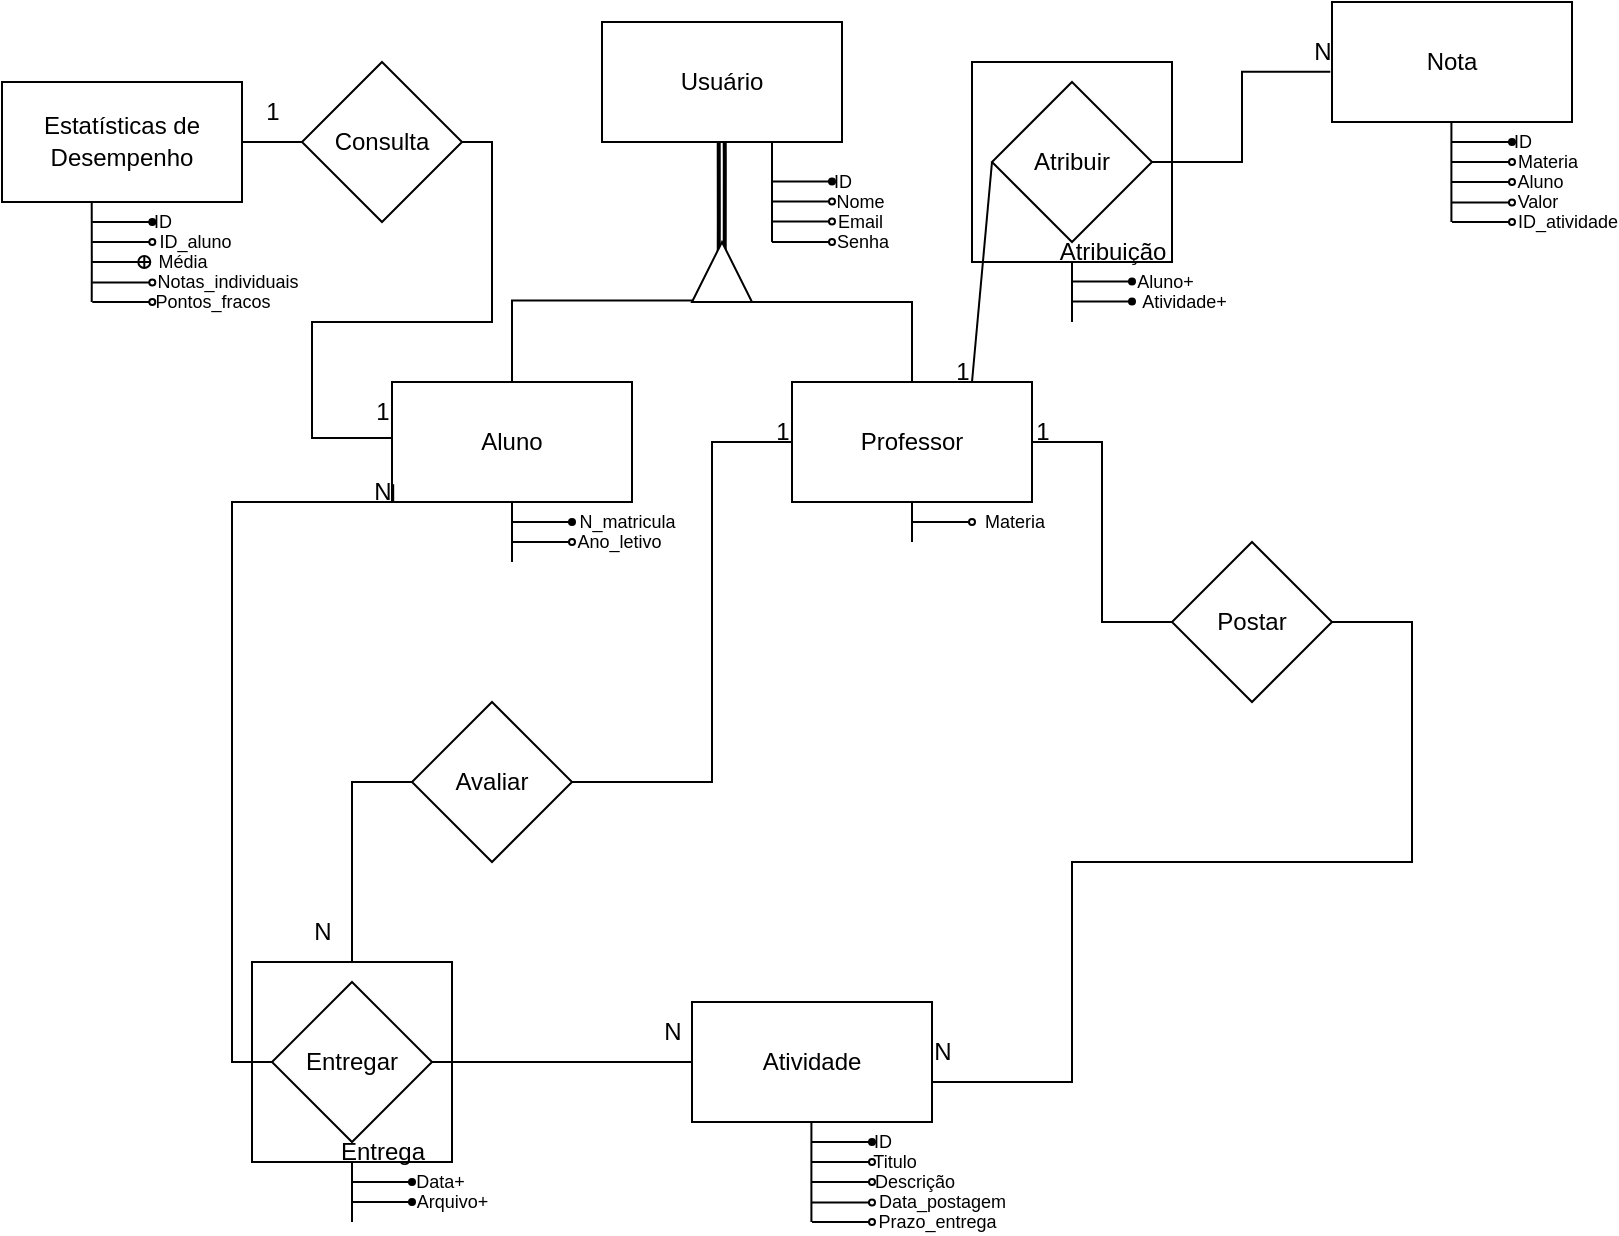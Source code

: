 <mxfile version="24.8.3">
  <diagram name="Página-1" id="1wW5XD3udZvDR7ZAE_lY">
    <mxGraphModel dx="1489" dy="770" grid="1" gridSize="10" guides="1" tooltips="1" connect="1" arrows="1" fold="1" page="1" pageScale="1" pageWidth="827" pageHeight="1169" math="0" shadow="0">
      <root>
        <mxCell id="0" />
        <mxCell id="1" parent="0" />
        <mxCell id="wcNqy-bWd57oN2B6uvtO-94" style="edgeStyle=orthogonalEdgeStyle;rounded=0;orthogonalLoop=1;jettySize=auto;html=1;endArrow=none;startFill=0;" parent="1" source="wcNqy-bWd57oN2B6uvtO-50" edge="1">
          <mxGeometry relative="1" as="geometry">
            <mxPoint x="190" y="660" as="targetPoint" />
          </mxGeometry>
        </mxCell>
        <mxCell id="wcNqy-bWd57oN2B6uvtO-50" value="" style="rounded=0;whiteSpace=wrap;html=1;fillColor=none;" parent="1" vertex="1">
          <mxGeometry x="140" y="530" width="100" height="100" as="geometry" />
        </mxCell>
        <mxCell id="wcNqy-bWd57oN2B6uvtO-5" style="edgeStyle=orthogonalEdgeStyle;rounded=0;orthogonalLoop=1;jettySize=auto;html=1;endArrow=none;startFill=0;strokeWidth=2;" parent="1" edge="1">
          <mxGeometry relative="1" as="geometry">
            <mxPoint x="373.36" y="120" as="sourcePoint" />
            <mxPoint x="373.36" y="180" as="targetPoint" />
            <Array as="points">
              <mxPoint x="373.36" y="160" />
              <mxPoint x="373.36" y="160" />
            </Array>
          </mxGeometry>
        </mxCell>
        <mxCell id="wcNqy-bWd57oN2B6uvtO-6" style="edgeStyle=orthogonalEdgeStyle;rounded=0;orthogonalLoop=1;jettySize=auto;html=1;endArrow=none;startFill=0;endSize=3;startSize=3;strokeWidth=1;" parent="1" source="wcNqy-bWd57oN2B6uvtO-1" edge="1">
          <mxGeometry relative="1" as="geometry">
            <mxPoint x="400" y="170" as="targetPoint" />
            <Array as="points">
              <mxPoint x="400" y="150" />
              <mxPoint x="400" y="150" />
            </Array>
          </mxGeometry>
        </mxCell>
        <mxCell id="wcNqy-bWd57oN2B6uvtO-1" value="Usuário" style="rounded=0;whiteSpace=wrap;html=1;" parent="1" vertex="1">
          <mxGeometry x="315" y="60" width="120" height="60" as="geometry" />
        </mxCell>
        <mxCell id="wcNqy-bWd57oN2B6uvtO-4" style="edgeStyle=orthogonalEdgeStyle;rounded=0;orthogonalLoop=1;jettySize=auto;html=1;endArrow=none;startFill=0;strokeWidth=2;" parent="1" edge="1">
          <mxGeometry relative="1" as="geometry">
            <mxPoint x="376.36" y="120" as="sourcePoint" />
            <mxPoint x="376.36" y="180" as="targetPoint" />
            <Array as="points">
              <mxPoint x="376.36" y="130" />
              <mxPoint x="376.36" y="130" />
            </Array>
          </mxGeometry>
        </mxCell>
        <mxCell id="wcNqy-bWd57oN2B6uvtO-24" style="edgeStyle=orthogonalEdgeStyle;rounded=0;orthogonalLoop=1;jettySize=auto;html=1;exitX=0.053;exitY=0.92;exitDx=0;exitDy=0;exitPerimeter=0;endArrow=none;startFill=0;" parent="1" source="wcNqy-bWd57oN2B6uvtO-2" edge="1">
          <mxGeometry relative="1" as="geometry">
            <mxPoint x="470" y="240" as="targetPoint" />
            <Array as="points">
              <mxPoint x="388" y="200" />
              <mxPoint x="470" y="200" />
            </Array>
          </mxGeometry>
        </mxCell>
        <mxCell id="wcNqy-bWd57oN2B6uvtO-25" style="edgeStyle=orthogonalEdgeStyle;rounded=0;orthogonalLoop=1;jettySize=auto;html=1;exitX=0.027;exitY=0.067;exitDx=0;exitDy=0;exitPerimeter=0;endArrow=none;startFill=0;" parent="1" source="wcNqy-bWd57oN2B6uvtO-2" edge="1">
          <mxGeometry relative="1" as="geometry">
            <mxPoint x="270" y="240" as="targetPoint" />
            <Array as="points">
              <mxPoint x="270" y="199" />
            </Array>
          </mxGeometry>
        </mxCell>
        <mxCell id="wcNqy-bWd57oN2B6uvtO-2" value="" style="triangle;whiteSpace=wrap;html=1;rotation=-90;" parent="1" vertex="1">
          <mxGeometry x="360" y="170" width="30" height="30" as="geometry" />
        </mxCell>
        <mxCell id="wcNqy-bWd57oN2B6uvtO-8" value="" style="endArrow=oval;html=1;rounded=0;endFill=1;endSize=3;" parent="1" edge="1">
          <mxGeometry width="50" height="50" relative="1" as="geometry">
            <mxPoint x="400" y="139.81" as="sourcePoint" />
            <mxPoint x="430" y="139.81" as="targetPoint" />
          </mxGeometry>
        </mxCell>
        <mxCell id="wcNqy-bWd57oN2B6uvtO-16" value="ID" style="edgeLabel;html=1;align=center;verticalAlign=middle;resizable=0;points=[];fontSize=9;labelBackgroundColor=none;" parent="wcNqy-bWd57oN2B6uvtO-8" vertex="1" connectable="0">
          <mxGeometry x="0.767" relative="1" as="geometry">
            <mxPoint x="8" as="offset" />
          </mxGeometry>
        </mxCell>
        <mxCell id="wcNqy-bWd57oN2B6uvtO-17" value="" style="endArrow=oval;html=1;rounded=0;endFill=0;endSize=3;" parent="1" edge="1">
          <mxGeometry width="50" height="50" relative="1" as="geometry">
            <mxPoint x="400" y="149.81" as="sourcePoint" />
            <mxPoint x="430" y="149.81" as="targetPoint" />
          </mxGeometry>
        </mxCell>
        <mxCell id="wcNqy-bWd57oN2B6uvtO-18" value="&amp;nbsp; &amp;nbsp; &amp;nbsp; &amp;nbsp;Nome" style="edgeLabel;html=1;align=center;verticalAlign=middle;resizable=0;points=[];fontSize=9;labelBackgroundColor=none;" parent="wcNqy-bWd57oN2B6uvtO-17" vertex="1" connectable="0">
          <mxGeometry x="0.767" relative="1" as="geometry">
            <mxPoint x="8" as="offset" />
          </mxGeometry>
        </mxCell>
        <mxCell id="wcNqy-bWd57oN2B6uvtO-19" value="" style="endArrow=oval;html=1;rounded=0;endFill=0;endSize=3;" parent="1" edge="1">
          <mxGeometry width="50" height="50" relative="1" as="geometry">
            <mxPoint x="400" y="159.81" as="sourcePoint" />
            <mxPoint x="430" y="159.81" as="targetPoint" />
          </mxGeometry>
        </mxCell>
        <mxCell id="wcNqy-bWd57oN2B6uvtO-20" value="&amp;nbsp; &amp;nbsp; &amp;nbsp; &amp;nbsp;Email" style="edgeLabel;html=1;align=center;verticalAlign=middle;resizable=0;points=[];fontSize=9;labelBackgroundColor=none;" parent="wcNqy-bWd57oN2B6uvtO-19" vertex="1" connectable="0">
          <mxGeometry x="0.767" relative="1" as="geometry">
            <mxPoint x="8" as="offset" />
          </mxGeometry>
        </mxCell>
        <mxCell id="wcNqy-bWd57oN2B6uvtO-21" value="" style="endArrow=oval;html=1;rounded=0;endFill=0;endSize=3;" parent="1" edge="1">
          <mxGeometry width="50" height="50" relative="1" as="geometry">
            <mxPoint x="400" y="170" as="sourcePoint" />
            <mxPoint x="430" y="170" as="targetPoint" />
          </mxGeometry>
        </mxCell>
        <mxCell id="wcNqy-bWd57oN2B6uvtO-22" value="&amp;nbsp; &amp;nbsp; &amp;nbsp; &amp;nbsp; Senha" style="edgeLabel;html=1;align=center;verticalAlign=middle;resizable=0;points=[];fontSize=9;labelBackgroundColor=none;" parent="wcNqy-bWd57oN2B6uvtO-21" vertex="1" connectable="0">
          <mxGeometry x="0.767" relative="1" as="geometry">
            <mxPoint x="8" as="offset" />
          </mxGeometry>
        </mxCell>
        <mxCell id="wcNqy-bWd57oN2B6uvtO-31" style="edgeStyle=orthogonalEdgeStyle;rounded=0;orthogonalLoop=1;jettySize=auto;html=1;endArrow=none;startFill=0;" parent="1" source="wcNqy-bWd57oN2B6uvtO-26" edge="1">
          <mxGeometry relative="1" as="geometry">
            <mxPoint x="270" y="330" as="targetPoint" />
          </mxGeometry>
        </mxCell>
        <mxCell id="wcNqy-bWd57oN2B6uvtO-82" style="edgeStyle=orthogonalEdgeStyle;rounded=0;orthogonalLoop=1;jettySize=auto;html=1;endArrow=none;startFill=0;exitX=1.039;exitY=0.596;exitDx=0;exitDy=0;exitPerimeter=0;entryX=1;entryY=0.5;entryDx=0;entryDy=0;" parent="1" source="wcNqy-bWd57oN2B6uvtO-83" target="wcNqy-bWd57oN2B6uvtO-81" edge="1">
          <mxGeometry relative="1" as="geometry">
            <mxPoint x="280" y="170" as="targetPoint" />
            <Array as="points">
              <mxPoint x="170" y="268" />
              <mxPoint x="170" y="210" />
              <mxPoint x="260" y="210" />
              <mxPoint x="260" y="120" />
            </Array>
          </mxGeometry>
        </mxCell>
        <mxCell id="wcNqy-bWd57oN2B6uvtO-26" value="Aluno" style="rounded=0;whiteSpace=wrap;html=1;" parent="1" vertex="1">
          <mxGeometry x="210" y="240" width="120" height="60" as="geometry" />
        </mxCell>
        <mxCell id="wcNqy-bWd57oN2B6uvtO-28" style="edgeStyle=orthogonalEdgeStyle;rounded=0;orthogonalLoop=1;jettySize=auto;html=1;endArrow=none;startFill=0;" parent="1" source="wcNqy-bWd57oN2B6uvtO-27" edge="1">
          <mxGeometry relative="1" as="geometry">
            <mxPoint x="470" y="320" as="targetPoint" />
          </mxGeometry>
        </mxCell>
        <mxCell id="wcNqy-bWd57oN2B6uvtO-108" style="edgeStyle=orthogonalEdgeStyle;rounded=0;orthogonalLoop=1;jettySize=auto;html=1;entryX=0;entryY=0.5;entryDx=0;entryDy=0;endArrow=none;startFill=0;" parent="1" source="wcNqy-bWd57oN2B6uvtO-27" target="wcNqy-bWd57oN2B6uvtO-107" edge="1">
          <mxGeometry relative="1" as="geometry" />
        </mxCell>
        <mxCell id="wcNqy-bWd57oN2B6uvtO-114" style="edgeStyle=orthogonalEdgeStyle;rounded=0;orthogonalLoop=1;jettySize=auto;html=1;entryX=1;entryY=0.5;entryDx=0;entryDy=0;endArrow=none;startFill=0;" parent="1" source="wcNqy-bWd57oN2B6uvtO-27" target="wcNqy-bWd57oN2B6uvtO-113" edge="1">
          <mxGeometry relative="1" as="geometry">
            <Array as="points">
              <mxPoint x="370" y="270" />
              <mxPoint x="370" y="440" />
            </Array>
          </mxGeometry>
        </mxCell>
        <mxCell id="wcNqy-bWd57oN2B6uvtO-27" value="Professor" style="rounded=0;whiteSpace=wrap;html=1;" parent="1" vertex="1">
          <mxGeometry x="410" y="240" width="120" height="60" as="geometry" />
        </mxCell>
        <mxCell id="wcNqy-bWd57oN2B6uvtO-29" value="" style="endArrow=oval;html=1;rounded=0;endFill=0;endSize=3;" parent="1" edge="1">
          <mxGeometry width="50" height="50" relative="1" as="geometry">
            <mxPoint x="470" y="310" as="sourcePoint" />
            <mxPoint x="500" y="310" as="targetPoint" />
          </mxGeometry>
        </mxCell>
        <mxCell id="wcNqy-bWd57oN2B6uvtO-30" value="Materia" style="edgeLabel;html=1;align=center;verticalAlign=middle;resizable=0;points=[];fontSize=9;labelBackgroundColor=none;" parent="wcNqy-bWd57oN2B6uvtO-29" vertex="1" connectable="0">
          <mxGeometry x="0.767" relative="1" as="geometry">
            <mxPoint x="24" as="offset" />
          </mxGeometry>
        </mxCell>
        <mxCell id="wcNqy-bWd57oN2B6uvtO-32" value="" style="endArrow=oval;html=1;rounded=0;endFill=1;endSize=3;" parent="1" edge="1">
          <mxGeometry width="50" height="50" relative="1" as="geometry">
            <mxPoint x="270" y="310" as="sourcePoint" />
            <mxPoint x="300" y="310" as="targetPoint" />
          </mxGeometry>
        </mxCell>
        <mxCell id="wcNqy-bWd57oN2B6uvtO-33" value="&amp;nbsp; &amp;nbsp; &amp;nbsp;N_matricula" style="edgeLabel;html=1;align=center;verticalAlign=middle;resizable=0;points=[];fontSize=9;labelBackgroundColor=none;" parent="wcNqy-bWd57oN2B6uvtO-32" vertex="1" connectable="0">
          <mxGeometry x="0.767" relative="1" as="geometry">
            <mxPoint x="24" as="offset" />
          </mxGeometry>
        </mxCell>
        <mxCell id="wcNqy-bWd57oN2B6uvtO-34" value="" style="endArrow=oval;html=1;rounded=0;endFill=0;endSize=3;" parent="1" edge="1">
          <mxGeometry width="50" height="50" relative="1" as="geometry">
            <mxPoint x="270" y="320" as="sourcePoint" />
            <mxPoint x="300" y="320" as="targetPoint" />
          </mxGeometry>
        </mxCell>
        <mxCell id="wcNqy-bWd57oN2B6uvtO-35" value="&amp;nbsp; Ano_letivo" style="edgeLabel;html=1;align=center;verticalAlign=middle;resizable=0;points=[];fontSize=9;labelBackgroundColor=none;" parent="wcNqy-bWd57oN2B6uvtO-34" vertex="1" connectable="0">
          <mxGeometry x="0.767" relative="1" as="geometry">
            <mxPoint x="24" as="offset" />
          </mxGeometry>
        </mxCell>
        <mxCell id="wcNqy-bWd57oN2B6uvtO-36" value="Atividade" style="rounded=0;whiteSpace=wrap;html=1;" parent="1" vertex="1">
          <mxGeometry x="360" y="550" width="120" height="60" as="geometry" />
        </mxCell>
        <mxCell id="wcNqy-bWd57oN2B6uvtO-37" value="" style="endArrow=oval;html=1;rounded=0;endFill=1;endSize=3;" parent="1" edge="1">
          <mxGeometry width="50" height="50" relative="1" as="geometry">
            <mxPoint x="420" y="620" as="sourcePoint" />
            <mxPoint x="450" y="620" as="targetPoint" />
          </mxGeometry>
        </mxCell>
        <mxCell id="wcNqy-bWd57oN2B6uvtO-38" value="ID" style="edgeLabel;html=1;align=center;verticalAlign=middle;resizable=0;points=[];fontSize=9;labelBackgroundColor=none;" parent="wcNqy-bWd57oN2B6uvtO-37" vertex="1" connectable="0">
          <mxGeometry x="0.767" relative="1" as="geometry">
            <mxPoint x="8" as="offset" />
          </mxGeometry>
        </mxCell>
        <mxCell id="wcNqy-bWd57oN2B6uvtO-39" value="" style="endArrow=oval;html=1;rounded=0;endFill=0;endSize=3;" parent="1" edge="1">
          <mxGeometry width="50" height="50" relative="1" as="geometry">
            <mxPoint x="420" y="630" as="sourcePoint" />
            <mxPoint x="450" y="630" as="targetPoint" />
          </mxGeometry>
        </mxCell>
        <mxCell id="wcNqy-bWd57oN2B6uvtO-40" value="Titulo" style="edgeLabel;html=1;align=center;verticalAlign=middle;resizable=0;points=[];fontSize=9;labelBackgroundColor=none;" parent="wcNqy-bWd57oN2B6uvtO-39" vertex="1" connectable="0">
          <mxGeometry x="0.767" relative="1" as="geometry">
            <mxPoint x="14" as="offset" />
          </mxGeometry>
        </mxCell>
        <mxCell id="wcNqy-bWd57oN2B6uvtO-41" value="" style="endArrow=oval;html=1;rounded=0;endFill=0;endSize=3;" parent="1" edge="1">
          <mxGeometry width="50" height="50" relative="1" as="geometry">
            <mxPoint x="420" y="640" as="sourcePoint" />
            <mxPoint x="450" y="640" as="targetPoint" />
          </mxGeometry>
        </mxCell>
        <mxCell id="wcNqy-bWd57oN2B6uvtO-42" value="Descrição" style="edgeLabel;html=1;align=center;verticalAlign=middle;resizable=0;points=[];fontSize=9;labelBackgroundColor=none;" parent="wcNqy-bWd57oN2B6uvtO-41" vertex="1" connectable="0">
          <mxGeometry x="0.767" relative="1" as="geometry">
            <mxPoint x="24" as="offset" />
          </mxGeometry>
        </mxCell>
        <mxCell id="wcNqy-bWd57oN2B6uvtO-43" value="" style="endArrow=oval;html=1;rounded=0;endFill=0;endSize=3;" parent="1" edge="1">
          <mxGeometry width="50" height="50" relative="1" as="geometry">
            <mxPoint x="420" y="650.19" as="sourcePoint" />
            <mxPoint x="450" y="650.19" as="targetPoint" />
          </mxGeometry>
        </mxCell>
        <mxCell id="wcNqy-bWd57oN2B6uvtO-44" value="&amp;nbsp; &amp;nbsp;Data_postagem" style="edgeLabel;html=1;align=center;verticalAlign=middle;resizable=0;points=[];fontSize=9;labelBackgroundColor=none;" parent="wcNqy-bWd57oN2B6uvtO-43" vertex="1" connectable="0">
          <mxGeometry x="0.767" relative="1" as="geometry">
            <mxPoint x="34" as="offset" />
          </mxGeometry>
        </mxCell>
        <mxCell id="wcNqy-bWd57oN2B6uvtO-45" style="edgeStyle=orthogonalEdgeStyle;rounded=0;orthogonalLoop=1;jettySize=auto;html=1;endArrow=none;startFill=0;endSize=3;startSize=3;strokeWidth=1;" parent="1" edge="1">
          <mxGeometry relative="1" as="geometry">
            <mxPoint x="419.71" y="660" as="targetPoint" />
            <mxPoint x="419.71" y="610" as="sourcePoint" />
            <Array as="points">
              <mxPoint x="419.71" y="640" />
              <mxPoint x="419.71" y="640" />
            </Array>
          </mxGeometry>
        </mxCell>
        <mxCell id="wcNqy-bWd57oN2B6uvtO-46" value="" style="endArrow=oval;html=1;rounded=0;endFill=0;endSize=3;" parent="1" edge="1">
          <mxGeometry width="50" height="50" relative="1" as="geometry">
            <mxPoint x="420" y="660" as="sourcePoint" />
            <mxPoint x="450" y="660" as="targetPoint" />
          </mxGeometry>
        </mxCell>
        <mxCell id="wcNqy-bWd57oN2B6uvtO-47" value="&amp;nbsp;Prazo_entrega" style="edgeLabel;html=1;align=center;verticalAlign=middle;resizable=0;points=[];fontSize=9;labelBackgroundColor=none;" parent="wcNqy-bWd57oN2B6uvtO-46" vertex="1" connectable="0">
          <mxGeometry x="0.767" relative="1" as="geometry">
            <mxPoint x="34" as="offset" />
          </mxGeometry>
        </mxCell>
        <mxCell id="wcNqy-bWd57oN2B6uvtO-56" value="Nota" style="rounded=0;whiteSpace=wrap;html=1;" parent="1" vertex="1">
          <mxGeometry x="680" y="50.0" width="120" height="60" as="geometry" />
        </mxCell>
        <mxCell id="wcNqy-bWd57oN2B6uvtO-57" value="" style="endArrow=oval;html=1;rounded=0;endFill=1;endSize=3;" parent="1" edge="1">
          <mxGeometry width="50" height="50" relative="1" as="geometry">
            <mxPoint x="740" y="120.0" as="sourcePoint" />
            <mxPoint x="770" y="120.0" as="targetPoint" />
          </mxGeometry>
        </mxCell>
        <mxCell id="wcNqy-bWd57oN2B6uvtO-58" value="ID" style="edgeLabel;html=1;align=center;verticalAlign=middle;resizable=0;points=[];fontSize=9;labelBackgroundColor=none;" parent="wcNqy-bWd57oN2B6uvtO-57" vertex="1" connectable="0">
          <mxGeometry x="0.767" relative="1" as="geometry">
            <mxPoint x="8" as="offset" />
          </mxGeometry>
        </mxCell>
        <mxCell id="wcNqy-bWd57oN2B6uvtO-59" value="" style="endArrow=oval;html=1;rounded=0;endFill=0;endSize=3;" parent="1" edge="1">
          <mxGeometry width="50" height="50" relative="1" as="geometry">
            <mxPoint x="740" y="130.0" as="sourcePoint" />
            <mxPoint x="770" y="130.0" as="targetPoint" />
          </mxGeometry>
        </mxCell>
        <mxCell id="wcNqy-bWd57oN2B6uvtO-60" value="&amp;nbsp; &amp;nbsp; &amp;nbsp; Materia" style="edgeLabel;html=1;align=center;verticalAlign=middle;resizable=0;points=[];fontSize=9;labelBackgroundColor=none;" parent="wcNqy-bWd57oN2B6uvtO-59" vertex="1" connectable="0">
          <mxGeometry x="0.767" relative="1" as="geometry">
            <mxPoint x="13" as="offset" />
          </mxGeometry>
        </mxCell>
        <mxCell id="wcNqy-bWd57oN2B6uvtO-61" value="" style="endArrow=oval;html=1;rounded=0;endFill=0;endSize=3;" parent="1" edge="1">
          <mxGeometry width="50" height="50" relative="1" as="geometry">
            <mxPoint x="740" y="140.0" as="sourcePoint" />
            <mxPoint x="770" y="140.0" as="targetPoint" />
          </mxGeometry>
        </mxCell>
        <mxCell id="wcNqy-bWd57oN2B6uvtO-62" value="&amp;nbsp; &amp;nbsp;Aluno" style="edgeLabel;html=1;align=center;verticalAlign=middle;resizable=0;points=[];fontSize=9;labelBackgroundColor=none;" parent="wcNqy-bWd57oN2B6uvtO-61" vertex="1" connectable="0">
          <mxGeometry x="0.767" relative="1" as="geometry">
            <mxPoint x="13" as="offset" />
          </mxGeometry>
        </mxCell>
        <mxCell id="wcNqy-bWd57oN2B6uvtO-63" value="" style="endArrow=oval;html=1;rounded=0;endFill=0;endSize=3;" parent="1" edge="1">
          <mxGeometry width="50" height="50" relative="1" as="geometry">
            <mxPoint x="740" y="150.19" as="sourcePoint" />
            <mxPoint x="770" y="150.19" as="targetPoint" />
          </mxGeometry>
        </mxCell>
        <mxCell id="wcNqy-bWd57oN2B6uvtO-64" value="&amp;nbsp; Valor" style="edgeLabel;html=1;align=center;verticalAlign=middle;resizable=0;points=[];fontSize=9;labelBackgroundColor=none;" parent="wcNqy-bWd57oN2B6uvtO-63" vertex="1" connectable="0">
          <mxGeometry x="0.767" relative="1" as="geometry">
            <mxPoint x="13" as="offset" />
          </mxGeometry>
        </mxCell>
        <mxCell id="wcNqy-bWd57oN2B6uvtO-65" style="edgeStyle=orthogonalEdgeStyle;rounded=0;orthogonalLoop=1;jettySize=auto;html=1;endArrow=none;startFill=0;endSize=3;startSize=3;strokeWidth=1;" parent="1" edge="1">
          <mxGeometry relative="1" as="geometry">
            <mxPoint x="739.71" y="160.0" as="targetPoint" />
            <mxPoint x="739.71" y="110.0" as="sourcePoint" />
            <Array as="points">
              <mxPoint x="739.71" y="140.0" />
              <mxPoint x="739.71" y="140.0" />
            </Array>
          </mxGeometry>
        </mxCell>
        <mxCell id="wcNqy-bWd57oN2B6uvtO-66" value="" style="endArrow=oval;html=1;rounded=0;endFill=0;endSize=3;" parent="1" edge="1">
          <mxGeometry width="50" height="50" relative="1" as="geometry">
            <mxPoint x="740" y="160.0" as="sourcePoint" />
            <mxPoint x="770" y="160.0" as="targetPoint" />
          </mxGeometry>
        </mxCell>
        <mxCell id="wcNqy-bWd57oN2B6uvtO-67" value="&amp;nbsp; &amp;nbsp; &amp;nbsp; ID_atividade" style="edgeLabel;html=1;align=center;verticalAlign=middle;resizable=0;points=[];fontSize=9;labelBackgroundColor=none;" parent="wcNqy-bWd57oN2B6uvtO-66" vertex="1" connectable="0">
          <mxGeometry x="0.767" relative="1" as="geometry">
            <mxPoint x="23" as="offset" />
          </mxGeometry>
        </mxCell>
        <mxCell id="wcNqy-bWd57oN2B6uvtO-86" style="edgeStyle=orthogonalEdgeStyle;rounded=0;orthogonalLoop=1;jettySize=auto;html=1;entryX=0;entryY=0.5;entryDx=0;entryDy=0;endArrow=none;startFill=0;" parent="1" source="wcNqy-bWd57oN2B6uvtO-69" target="wcNqy-bWd57oN2B6uvtO-81" edge="1">
          <mxGeometry relative="1" as="geometry" />
        </mxCell>
        <mxCell id="wcNqy-bWd57oN2B6uvtO-69" value="&lt;span id=&quot;docs-internal-guid-1d5ce107-7fff-f453-4a10-6d65ccd9637a&quot;&gt;&lt;span style=&quot;background-color: transparent; font-variant-numeric: normal; font-variant-east-asian: normal; font-variant-alternates: normal; font-variant-position: normal; font-variant-emoji: normal; vertical-align: baseline; white-space-collapse: preserve;&quot;&gt;&lt;font face=&quot;Helvetica&quot;&gt;Estatísticas de Desempenho&lt;/font&gt;&lt;/span&gt;&lt;span style=&quot;font-size: 11pt; font-family: Arial, sans-serif; background-color: transparent; font-weight: 700; font-variant-numeric: normal; font-variant-east-asian: normal; font-variant-alternates: normal; font-variant-position: normal; font-variant-emoji: normal; vertical-align: baseline; white-space-collapse: preserve;&quot;&gt;&lt;br&gt;&lt;/span&gt;&lt;/span&gt;" style="rounded=0;whiteSpace=wrap;html=1;" parent="1" vertex="1">
          <mxGeometry x="15" y="90" width="120" height="60" as="geometry" />
        </mxCell>
        <mxCell id="wcNqy-bWd57oN2B6uvtO-70" value="" style="endArrow=oval;html=1;rounded=0;endFill=1;endSize=3;" parent="1" edge="1">
          <mxGeometry width="50" height="50" relative="1" as="geometry">
            <mxPoint x="60.15" y="160" as="sourcePoint" />
            <mxPoint x="90.15" y="160" as="targetPoint" />
          </mxGeometry>
        </mxCell>
        <mxCell id="wcNqy-bWd57oN2B6uvtO-71" value="ID" style="edgeLabel;html=1;align=center;verticalAlign=middle;resizable=0;points=[];fontSize=9;labelBackgroundColor=none;" parent="wcNqy-bWd57oN2B6uvtO-70" vertex="1" connectable="0">
          <mxGeometry x="0.767" relative="1" as="geometry">
            <mxPoint x="8" as="offset" />
          </mxGeometry>
        </mxCell>
        <mxCell id="wcNqy-bWd57oN2B6uvtO-72" value="" style="endArrow=oval;html=1;rounded=0;endFill=0;endSize=3;" parent="1" edge="1">
          <mxGeometry width="50" height="50" relative="1" as="geometry">
            <mxPoint x="60.15" y="170" as="sourcePoint" />
            <mxPoint x="90.15" y="170" as="targetPoint" />
          </mxGeometry>
        </mxCell>
        <mxCell id="wcNqy-bWd57oN2B6uvtO-73" value="&amp;nbsp; &amp;nbsp; &amp;nbsp; &amp;nbsp; &amp;nbsp;ID_aluno" style="edgeLabel;html=1;align=center;verticalAlign=middle;resizable=0;points=[];fontSize=9;labelBackgroundColor=none;" parent="wcNqy-bWd57oN2B6uvtO-72" vertex="1" connectable="0">
          <mxGeometry x="0.767" relative="1" as="geometry">
            <mxPoint x="13" as="offset" />
          </mxGeometry>
        </mxCell>
        <mxCell id="wcNqy-bWd57oN2B6uvtO-74" value="" style="endArrow=circlePlus;html=1;rounded=0;endFill=0;endSize=2;" parent="1" edge="1">
          <mxGeometry width="50" height="50" relative="1" as="geometry">
            <mxPoint x="60.15" y="180" as="sourcePoint" />
            <mxPoint x="90.15" y="180" as="targetPoint" />
          </mxGeometry>
        </mxCell>
        <mxCell id="wcNqy-bWd57oN2B6uvtO-75" value="&amp;nbsp; &amp;nbsp; Média" style="edgeLabel;html=1;align=center;verticalAlign=middle;resizable=0;points=[];fontSize=9;labelBackgroundColor=none;" parent="wcNqy-bWd57oN2B6uvtO-74" vertex="1" connectable="0">
          <mxGeometry x="0.767" relative="1" as="geometry">
            <mxPoint x="13" as="offset" />
          </mxGeometry>
        </mxCell>
        <mxCell id="wcNqy-bWd57oN2B6uvtO-76" value="" style="endArrow=oval;html=1;rounded=0;endFill=0;endSize=3;" parent="1" edge="1">
          <mxGeometry width="50" height="50" relative="1" as="geometry">
            <mxPoint x="60.15" y="190.19" as="sourcePoint" />
            <mxPoint x="90.15" y="190.19" as="targetPoint" />
          </mxGeometry>
        </mxCell>
        <mxCell id="wcNqy-bWd57oN2B6uvtO-77" value="&amp;nbsp; &amp;nbsp; &amp;nbsp; &amp;nbsp; &amp;nbsp; &amp;nbsp; &amp;nbsp; &amp;nbsp; &amp;nbsp; &amp;nbsp; &amp;nbsp; Notas_individuais" style="edgeLabel;html=1;align=center;verticalAlign=middle;resizable=0;points=[];fontSize=9;labelBackgroundColor=none;" parent="wcNqy-bWd57oN2B6uvtO-76" vertex="1" connectable="0">
          <mxGeometry x="0.767" relative="1" as="geometry">
            <mxPoint x="13" as="offset" />
          </mxGeometry>
        </mxCell>
        <mxCell id="wcNqy-bWd57oN2B6uvtO-78" style="edgeStyle=orthogonalEdgeStyle;rounded=0;orthogonalLoop=1;jettySize=auto;html=1;endArrow=none;startFill=0;endSize=3;startSize=3;strokeWidth=1;" parent="1" edge="1">
          <mxGeometry relative="1" as="geometry">
            <mxPoint x="59.86" y="200" as="targetPoint" />
            <mxPoint x="59.86" y="150" as="sourcePoint" />
            <Array as="points">
              <mxPoint x="59.86" y="180" />
              <mxPoint x="59.86" y="180" />
            </Array>
          </mxGeometry>
        </mxCell>
        <mxCell id="wcNqy-bWd57oN2B6uvtO-79" value="" style="endArrow=oval;html=1;rounded=0;endFill=0;endSize=3;" parent="1" edge="1">
          <mxGeometry width="50" height="50" relative="1" as="geometry">
            <mxPoint x="60.15" y="200" as="sourcePoint" />
            <mxPoint x="90.15" y="200" as="targetPoint" />
          </mxGeometry>
        </mxCell>
        <mxCell id="wcNqy-bWd57oN2B6uvtO-80" value="&amp;nbsp; &amp;nbsp; &amp;nbsp; &amp;nbsp; Pontos_fracos" style="edgeLabel;html=1;align=center;verticalAlign=middle;resizable=0;points=[];fontSize=9;labelBackgroundColor=none;" parent="wcNqy-bWd57oN2B6uvtO-79" vertex="1" connectable="0">
          <mxGeometry x="0.767" relative="1" as="geometry">
            <mxPoint x="23" as="offset" />
          </mxGeometry>
        </mxCell>
        <mxCell id="wcNqy-bWd57oN2B6uvtO-81" value="Consulta" style="rhombus;whiteSpace=wrap;html=1;" parent="1" vertex="1">
          <mxGeometry x="165" y="80" width="80" height="80" as="geometry" />
        </mxCell>
        <mxCell id="wcNqy-bWd57oN2B6uvtO-83" value="1" style="text;html=1;align=center;verticalAlign=middle;resizable=0;points=[];autosize=1;strokeColor=none;fillColor=none;" parent="1" vertex="1">
          <mxGeometry x="190" y="240" width="30" height="30" as="geometry" />
        </mxCell>
        <mxCell id="wcNqy-bWd57oN2B6uvtO-84" value="1" style="text;html=1;align=center;verticalAlign=middle;resizable=0;points=[];autosize=1;strokeColor=none;fillColor=none;" parent="1" vertex="1">
          <mxGeometry x="135" y="90" width="30" height="30" as="geometry" />
        </mxCell>
        <mxCell id="wcNqy-bWd57oN2B6uvtO-89" style="edgeStyle=orthogonalEdgeStyle;rounded=0;orthogonalLoop=1;jettySize=auto;html=1;entryX=0.005;entryY=0.853;entryDx=0;entryDy=0;entryPerimeter=0;endArrow=none;startFill=0;" parent="1" source="wcNqy-bWd57oN2B6uvtO-48" target="wcNqy-bWd57oN2B6uvtO-26" edge="1">
          <mxGeometry relative="1" as="geometry">
            <mxPoint x="180" y="480" as="targetPoint" />
            <Array as="points">
              <mxPoint x="130" y="580" />
              <mxPoint x="130" y="300" />
              <mxPoint x="211" y="300" />
            </Array>
          </mxGeometry>
        </mxCell>
        <mxCell id="wcNqy-bWd57oN2B6uvtO-93" style="edgeStyle=orthogonalEdgeStyle;rounded=0;orthogonalLoop=1;jettySize=auto;html=1;entryX=0;entryY=0.5;entryDx=0;entryDy=0;endArrow=none;startFill=0;" parent="1" source="wcNqy-bWd57oN2B6uvtO-48" target="wcNqy-bWd57oN2B6uvtO-36" edge="1">
          <mxGeometry relative="1" as="geometry">
            <mxPoint x="380" y="645" as="targetPoint" />
          </mxGeometry>
        </mxCell>
        <mxCell id="wcNqy-bWd57oN2B6uvtO-48" value="Entregar" style="rhombus;whiteSpace=wrap;html=1;" parent="1" vertex="1">
          <mxGeometry x="150" y="540" width="80" height="80" as="geometry" />
        </mxCell>
        <mxCell id="wcNqy-bWd57oN2B6uvtO-51" value="Entrega" style="text;html=1;align=center;verticalAlign=middle;resizable=0;points=[];autosize=1;strokeColor=none;fillColor=none;" parent="1" vertex="1">
          <mxGeometry x="170" y="610" width="70" height="30" as="geometry" />
        </mxCell>
        <mxCell id="wcNqy-bWd57oN2B6uvtO-90" value="N" style="text;html=1;align=center;verticalAlign=middle;resizable=0;points=[];autosize=1;strokeColor=none;fillColor=none;" parent="1" vertex="1">
          <mxGeometry x="190" y="280" width="30" height="30" as="geometry" />
        </mxCell>
        <mxCell id="wcNqy-bWd57oN2B6uvtO-91" value="N" style="text;html=1;align=center;verticalAlign=middle;resizable=0;points=[];autosize=1;strokeColor=none;fillColor=none;" parent="1" vertex="1">
          <mxGeometry x="335" y="550" width="30" height="30" as="geometry" />
        </mxCell>
        <mxCell id="wcNqy-bWd57oN2B6uvtO-97" value="" style="endArrow=oval;html=1;rounded=0;endFill=1;endSize=3;" parent="1" edge="1">
          <mxGeometry width="50" height="50" relative="1" as="geometry">
            <mxPoint x="190" y="640" as="sourcePoint" />
            <mxPoint x="220" y="640" as="targetPoint" />
          </mxGeometry>
        </mxCell>
        <mxCell id="wcNqy-bWd57oN2B6uvtO-98" value="&amp;nbsp; &amp;nbsp;Data+" style="edgeLabel;html=1;align=center;verticalAlign=middle;resizable=0;points=[];fontSize=9;labelBackgroundColor=none;" parent="wcNqy-bWd57oN2B6uvtO-97" vertex="1" connectable="0">
          <mxGeometry x="0.767" relative="1" as="geometry">
            <mxPoint x="13" as="offset" />
          </mxGeometry>
        </mxCell>
        <mxCell id="wcNqy-bWd57oN2B6uvtO-99" value="" style="endArrow=oval;html=1;rounded=0;endFill=1;endSize=3;" parent="1" edge="1">
          <mxGeometry width="50" height="50" relative="1" as="geometry">
            <mxPoint x="190" y="650" as="sourcePoint" />
            <mxPoint x="220" y="650" as="targetPoint" />
          </mxGeometry>
        </mxCell>
        <mxCell id="wcNqy-bWd57oN2B6uvtO-100" value="&amp;nbsp; &amp;nbsp; &amp;nbsp; &amp;nbsp; Arquivo+" style="edgeLabel;html=1;align=center;verticalAlign=middle;resizable=0;points=[];fontSize=9;labelBackgroundColor=none;" parent="wcNqy-bWd57oN2B6uvtO-99" vertex="1" connectable="0">
          <mxGeometry x="0.767" relative="1" as="geometry">
            <mxPoint x="13" as="offset" />
          </mxGeometry>
        </mxCell>
        <mxCell id="wcNqy-bWd57oN2B6uvtO-107" value="Postar" style="rhombus;whiteSpace=wrap;html=1;" parent="1" vertex="1">
          <mxGeometry x="600" y="320" width="80" height="80" as="geometry" />
        </mxCell>
        <mxCell id="wcNqy-bWd57oN2B6uvtO-109" value="1" style="text;html=1;align=center;verticalAlign=middle;resizable=0;points=[];autosize=1;strokeColor=none;fillColor=none;" parent="1" vertex="1">
          <mxGeometry x="520" y="250" width="30" height="30" as="geometry" />
        </mxCell>
        <mxCell id="wcNqy-bWd57oN2B6uvtO-110" style="edgeStyle=orthogonalEdgeStyle;rounded=0;orthogonalLoop=1;jettySize=auto;html=1;entryX=1;entryY=0.667;entryDx=0;entryDy=0;entryPerimeter=0;endArrow=none;startFill=0;" parent="1" source="wcNqy-bWd57oN2B6uvtO-107" target="wcNqy-bWd57oN2B6uvtO-36" edge="1">
          <mxGeometry relative="1" as="geometry">
            <Array as="points">
              <mxPoint x="720" y="360" />
              <mxPoint x="720" y="480" />
              <mxPoint x="550" y="480" />
            </Array>
          </mxGeometry>
        </mxCell>
        <mxCell id="wcNqy-bWd57oN2B6uvtO-111" value="N" style="text;html=1;align=center;verticalAlign=middle;resizable=0;points=[];autosize=1;strokeColor=none;fillColor=none;" parent="1" vertex="1">
          <mxGeometry x="470" y="560" width="30" height="30" as="geometry" />
        </mxCell>
        <mxCell id="wcNqy-bWd57oN2B6uvtO-118" style="edgeStyle=orthogonalEdgeStyle;rounded=0;orthogonalLoop=1;jettySize=auto;html=1;entryX=0.5;entryY=0;entryDx=0;entryDy=0;endArrow=none;startFill=0;" parent="1" source="wcNqy-bWd57oN2B6uvtO-113" target="wcNqy-bWd57oN2B6uvtO-50" edge="1">
          <mxGeometry relative="1" as="geometry">
            <Array as="points">
              <mxPoint x="190" y="440" />
            </Array>
          </mxGeometry>
        </mxCell>
        <mxCell id="wcNqy-bWd57oN2B6uvtO-113" value="Avaliar" style="rhombus;whiteSpace=wrap;html=1;" parent="1" vertex="1">
          <mxGeometry x="220" y="400" width="80" height="80" as="geometry" />
        </mxCell>
        <mxCell id="wcNqy-bWd57oN2B6uvtO-115" value="1" style="text;html=1;align=center;verticalAlign=middle;resizable=0;points=[];autosize=1;strokeColor=none;fillColor=none;" parent="1" vertex="1">
          <mxGeometry x="390" y="250" width="30" height="30" as="geometry" />
        </mxCell>
        <mxCell id="wcNqy-bWd57oN2B6uvtO-116" value="N" style="text;html=1;align=center;verticalAlign=middle;resizable=0;points=[];autosize=1;strokeColor=none;fillColor=none;" parent="1" vertex="1">
          <mxGeometry x="160" y="500" width="30" height="30" as="geometry" />
        </mxCell>
        <mxCell id="wcNqy-bWd57oN2B6uvtO-128" value="Atribuir" style="rhombus;whiteSpace=wrap;html=1;" parent="1" vertex="1">
          <mxGeometry x="510" y="90" width="80" height="80" as="geometry" />
        </mxCell>
        <mxCell id="wcNqy-bWd57oN2B6uvtO-129" value="" style="endArrow=none;html=1;rounded=0;entryX=0;entryY=0.5;entryDx=0;entryDy=0;" parent="1" target="wcNqy-bWd57oN2B6uvtO-128" edge="1">
          <mxGeometry width="50" height="50" relative="1" as="geometry">
            <mxPoint x="500" y="240" as="sourcePoint" />
            <mxPoint x="550" y="190" as="targetPoint" />
          </mxGeometry>
        </mxCell>
        <mxCell id="wcNqy-bWd57oN2B6uvtO-130" value="1" style="text;html=1;align=center;verticalAlign=middle;resizable=0;points=[];autosize=1;strokeColor=none;fillColor=none;" parent="1" vertex="1">
          <mxGeometry x="480" y="220" width="30" height="30" as="geometry" />
        </mxCell>
        <mxCell id="wcNqy-bWd57oN2B6uvtO-131" style="edgeStyle=orthogonalEdgeStyle;rounded=0;orthogonalLoop=1;jettySize=auto;html=1;entryX=-0.007;entryY=0.582;entryDx=0;entryDy=0;entryPerimeter=0;endArrow=none;startFill=0;" parent="1" source="wcNqy-bWd57oN2B6uvtO-128" target="wcNqy-bWd57oN2B6uvtO-56" edge="1">
          <mxGeometry relative="1" as="geometry" />
        </mxCell>
        <mxCell id="wcNqy-bWd57oN2B6uvtO-132" value="N" style="text;html=1;align=center;verticalAlign=middle;resizable=0;points=[];autosize=1;strokeColor=none;fillColor=none;" parent="1" vertex="1">
          <mxGeometry x="660" y="60" width="30" height="30" as="geometry" />
        </mxCell>
        <mxCell id="wcNqy-bWd57oN2B6uvtO-134" value="" style="rounded=0;whiteSpace=wrap;html=1;fillColor=none;" parent="1" vertex="1">
          <mxGeometry x="500" y="80" width="100" height="100" as="geometry" />
        </mxCell>
        <mxCell id="wcNqy-bWd57oN2B6uvtO-135" value="Atribuição" style="text;html=1;align=center;verticalAlign=middle;resizable=0;points=[];autosize=1;strokeColor=none;fillColor=none;" parent="1" vertex="1">
          <mxGeometry x="530" y="160" width="80" height="30" as="geometry" />
        </mxCell>
        <mxCell id="wcNqy-bWd57oN2B6uvtO-136" value="" style="endArrow=oval;html=1;rounded=0;endFill=1;endSize=3;" parent="1" edge="1">
          <mxGeometry width="50" height="50" relative="1" as="geometry">
            <mxPoint x="550" y="189.77" as="sourcePoint" />
            <mxPoint x="580" y="189.77" as="targetPoint" />
          </mxGeometry>
        </mxCell>
        <mxCell id="wcNqy-bWd57oN2B6uvtO-137" value="&amp;nbsp; &amp;nbsp; &amp;nbsp;Aluno+" style="edgeLabel;html=1;align=center;verticalAlign=middle;resizable=0;points=[];fontSize=9;labelBackgroundColor=none;" parent="wcNqy-bWd57oN2B6uvtO-136" vertex="1" connectable="0">
          <mxGeometry x="0.767" relative="1" as="geometry">
            <mxPoint x="13" as="offset" />
          </mxGeometry>
        </mxCell>
        <mxCell id="wcNqy-bWd57oN2B6uvtO-138" style="edgeStyle=orthogonalEdgeStyle;rounded=0;orthogonalLoop=1;jettySize=auto;html=1;endArrow=none;startFill=0;" parent="1" edge="1">
          <mxGeometry relative="1" as="geometry">
            <mxPoint x="550" y="210" as="targetPoint" />
            <mxPoint x="550" y="180" as="sourcePoint" />
          </mxGeometry>
        </mxCell>
        <mxCell id="wcNqy-bWd57oN2B6uvtO-139" value="" style="endArrow=oval;html=1;rounded=0;endFill=1;endSize=3;" parent="1" edge="1">
          <mxGeometry width="50" height="50" relative="1" as="geometry">
            <mxPoint x="550" y="199.77" as="sourcePoint" />
            <mxPoint x="580" y="199.77" as="targetPoint" />
          </mxGeometry>
        </mxCell>
        <mxCell id="wcNqy-bWd57oN2B6uvtO-140" value="&amp;nbsp; &amp;nbsp; Atividade+" style="edgeLabel;html=1;align=center;verticalAlign=middle;resizable=0;points=[];fontSize=9;labelBackgroundColor=none;" parent="wcNqy-bWd57oN2B6uvtO-139" vertex="1" connectable="0">
          <mxGeometry x="0.767" relative="1" as="geometry">
            <mxPoint x="24" as="offset" />
          </mxGeometry>
        </mxCell>
      </root>
    </mxGraphModel>
  </diagram>
</mxfile>
